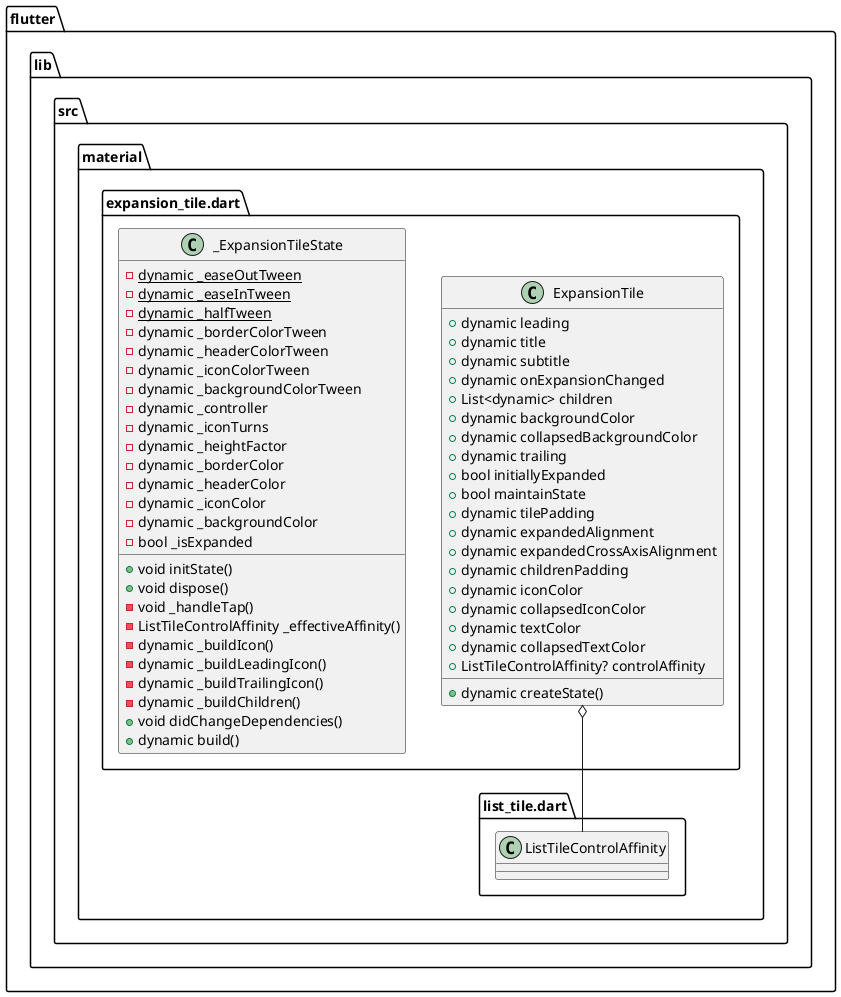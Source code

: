 @startuml
set namespaceSeparator ::

class "flutter::lib::src::material::expansion_tile.dart::ExpansionTile" {
  +dynamic leading
  +dynamic title
  +dynamic subtitle
  +dynamic onExpansionChanged
  +List<dynamic> children
  +dynamic backgroundColor
  +dynamic collapsedBackgroundColor
  +dynamic trailing
  +bool initiallyExpanded
  +bool maintainState
  +dynamic tilePadding
  +dynamic expandedAlignment
  +dynamic expandedCrossAxisAlignment
  +dynamic childrenPadding
  +dynamic iconColor
  +dynamic collapsedIconColor
  +dynamic textColor
  +dynamic collapsedTextColor
  +ListTileControlAffinity? controlAffinity
  +dynamic createState()
}

"flutter::lib::src::material::expansion_tile.dart::ExpansionTile" o-- "flutter::lib::src::material::list_tile.dart::ListTileControlAffinity"

class "flutter::lib::src::material::expansion_tile.dart::_ExpansionTileState" {
  {static} -dynamic _easeOutTween
  {static} -dynamic _easeInTween
  {static} -dynamic _halfTween
  -dynamic _borderColorTween
  -dynamic _headerColorTween
  -dynamic _iconColorTween
  -dynamic _backgroundColorTween
  -dynamic _controller
  -dynamic _iconTurns
  -dynamic _heightFactor
  -dynamic _borderColor
  -dynamic _headerColor
  -dynamic _iconColor
  -dynamic _backgroundColor
  -bool _isExpanded
  +void initState()
  +void dispose()
  -void _handleTap()
  -ListTileControlAffinity _effectiveAffinity()
  -dynamic _buildIcon()
  -dynamic _buildLeadingIcon()
  -dynamic _buildTrailingIcon()
  -dynamic _buildChildren()
  +void didChangeDependencies()
  +dynamic build()
}


@enduml